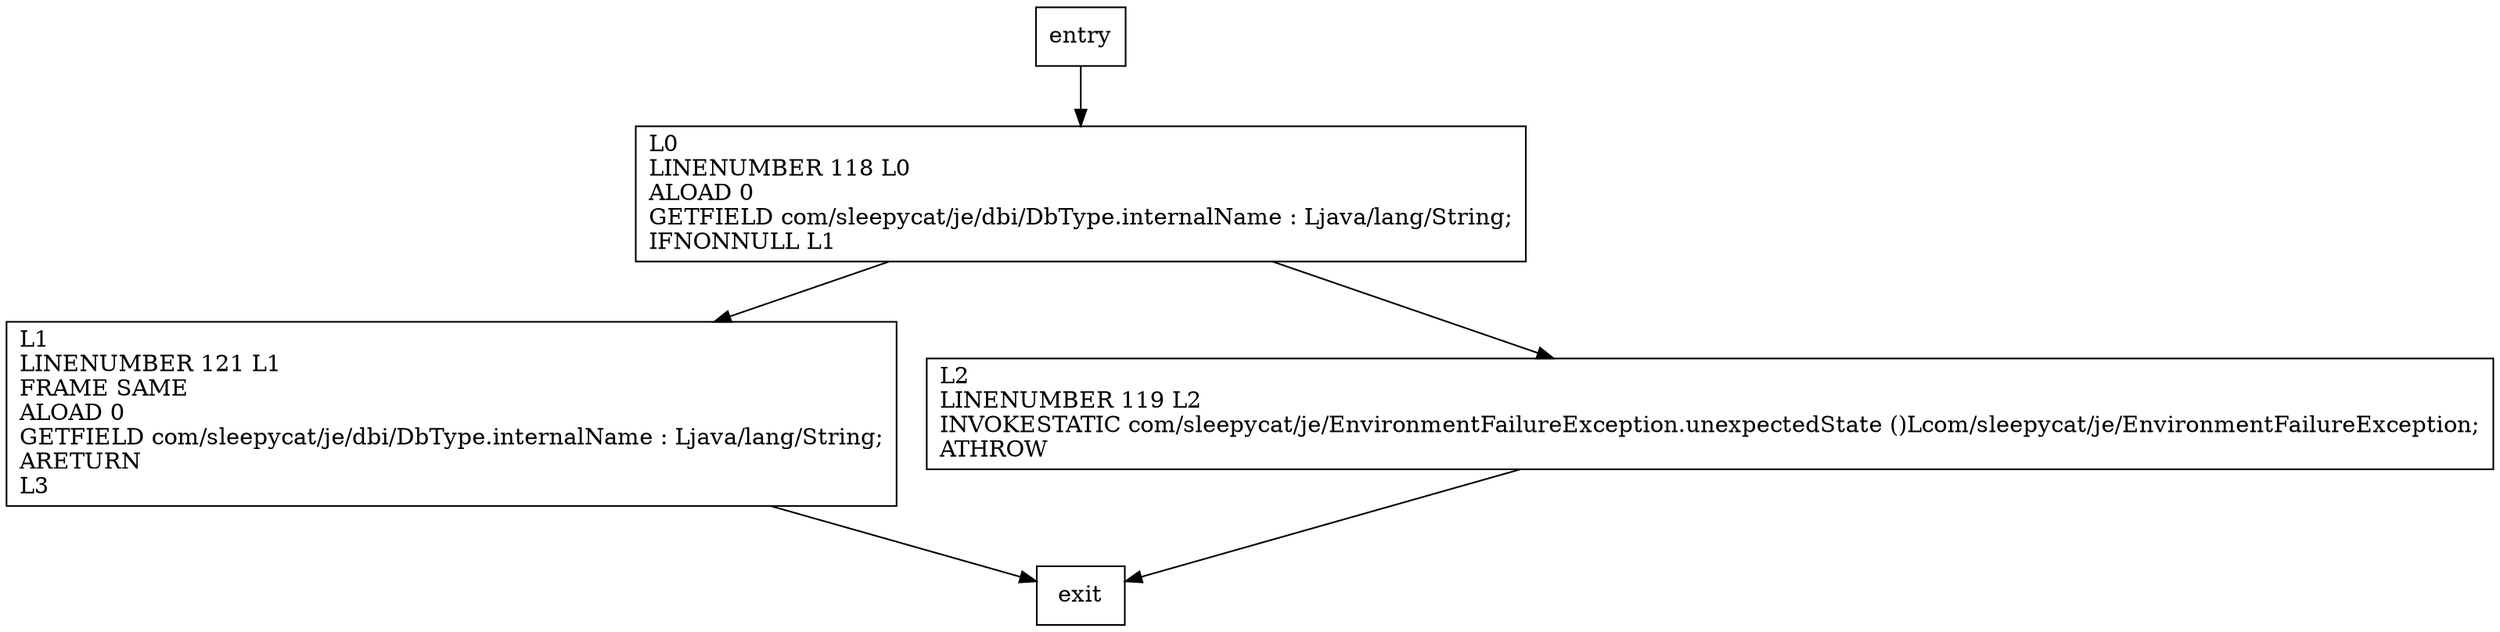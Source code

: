 digraph getInternalName {
node [shape=record];
506509005 [label="L1\lLINENUMBER 121 L1\lFRAME SAME\lALOAD 0\lGETFIELD com/sleepycat/je/dbi/DbType.internalName : Ljava/lang/String;\lARETURN\lL3\l"];
846940985 [label="L0\lLINENUMBER 118 L0\lALOAD 0\lGETFIELD com/sleepycat/je/dbi/DbType.internalName : Ljava/lang/String;\lIFNONNULL L1\l"];
1102758399 [label="L2\lLINENUMBER 119 L2\lINVOKESTATIC com/sleepycat/je/EnvironmentFailureException.unexpectedState ()Lcom/sleepycat/je/EnvironmentFailureException;\lATHROW\l"];
entry;
exit;
entry -> 846940985
506509005 -> exit
846940985 -> 506509005
846940985 -> 1102758399
1102758399 -> exit
}
